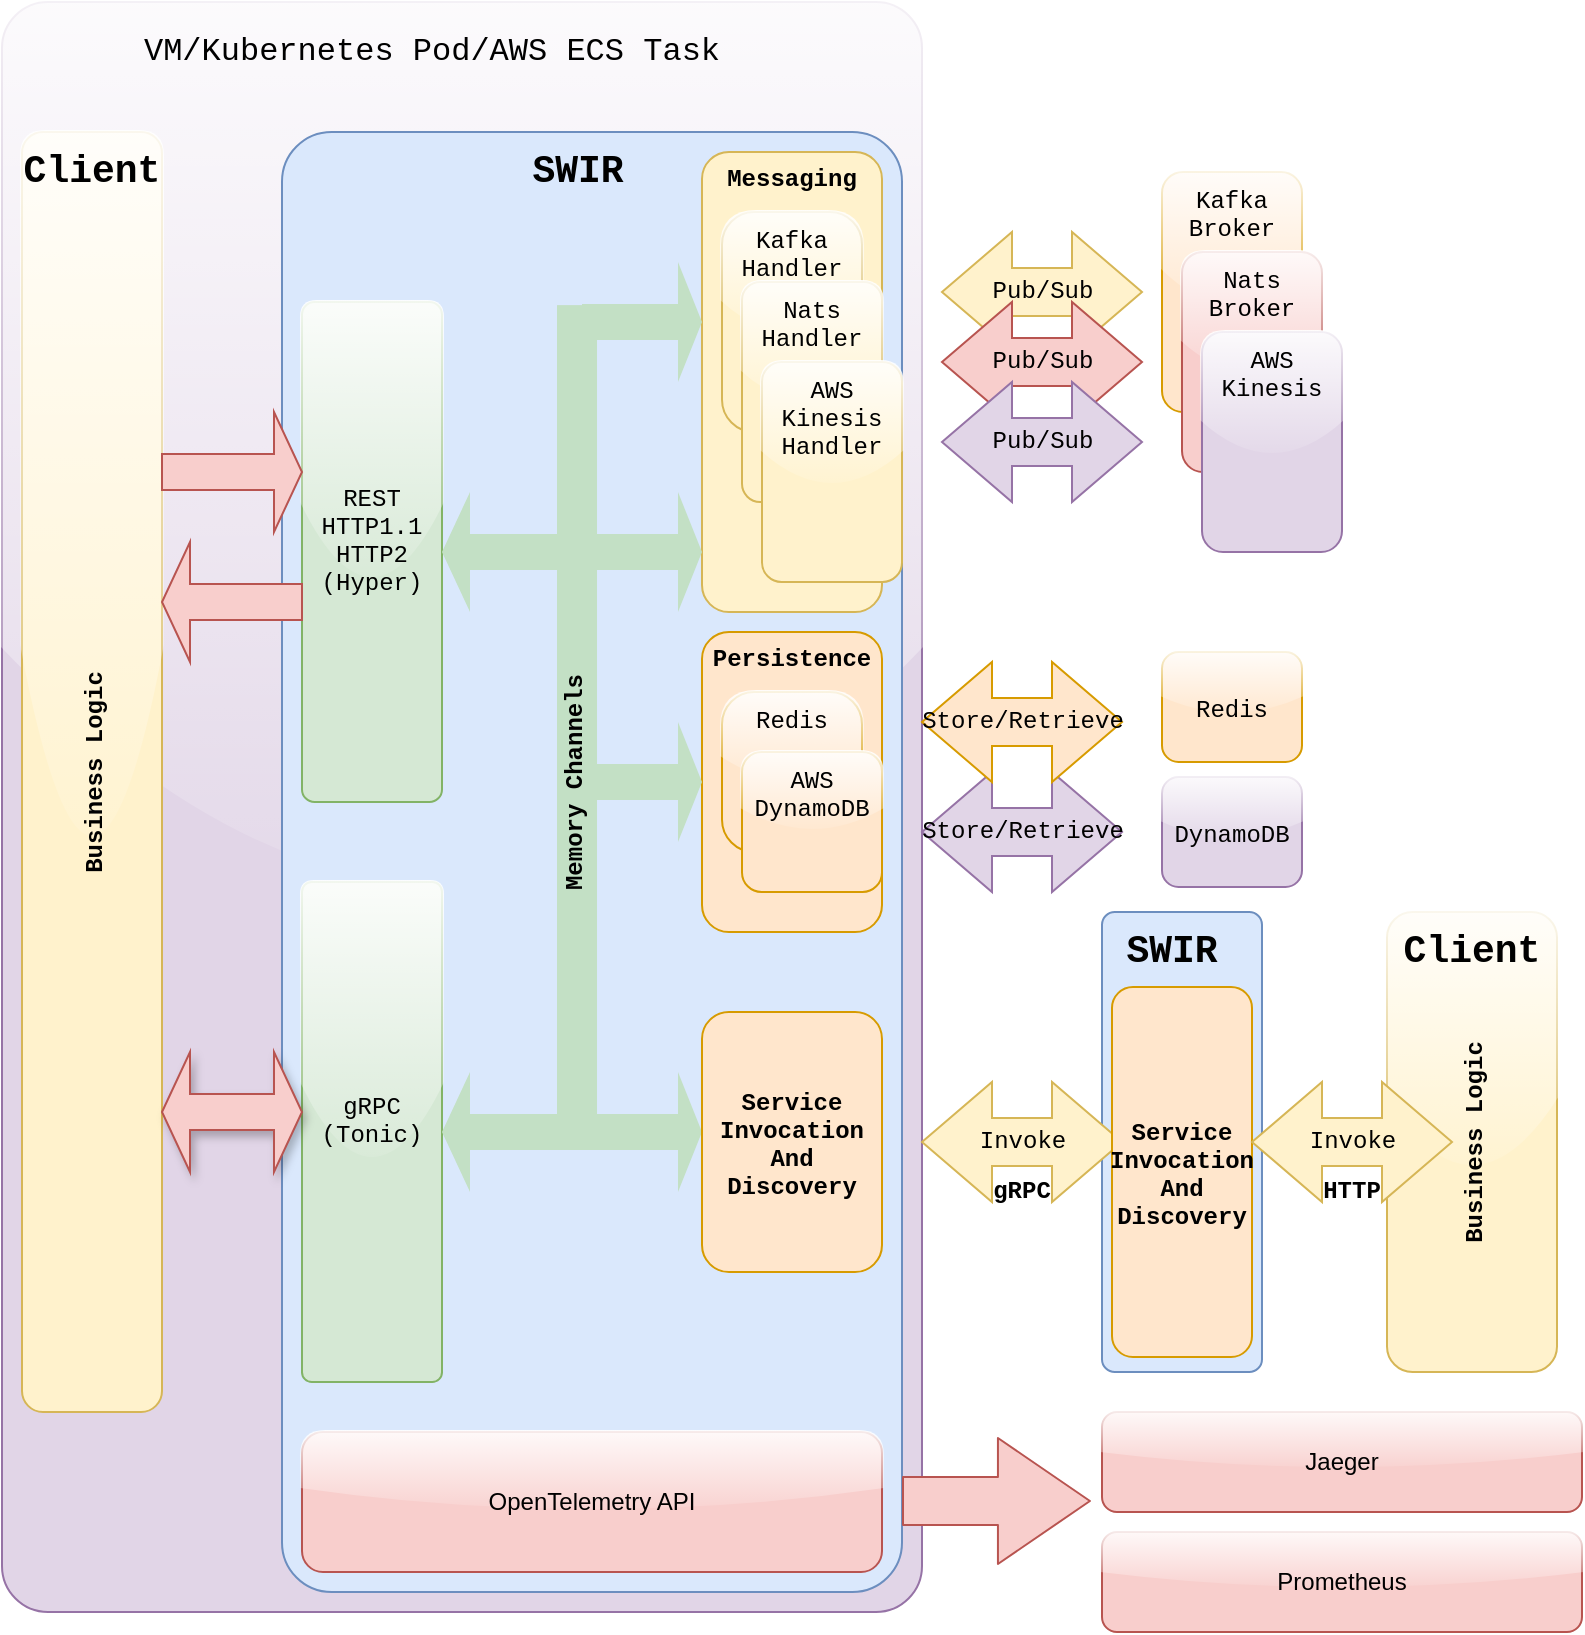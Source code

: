 <mxfile version="13.4.9" type="device"><diagram id="uGMfi56DCFaE5VcM8ewH" name="Page-1"><mxGraphModel dx="2894" dy="2171" grid="1" gridSize="10" guides="1" tooltips="1" connect="1" arrows="1" fold="1" page="1" pageScale="1" pageWidth="850" pageHeight="1100" math="0" shadow="0"><root><mxCell id="0"/><mxCell id="1" parent="0"/><mxCell id="KZw5_DYUvVxHB4XsVVuO-33" value="" style="rounded=1;whiteSpace=wrap;html=1;verticalAlign=top;arcSize=8;fillColor=#dae8fc;strokeColor=#6c8ebf;fontFamily=Courier New;" parent="1" vertex="1"><mxGeometry x="720" y="440" width="80" height="230" as="geometry"/></mxCell><mxCell id="9GM-SWxOKgrgmnYGOKq--68" value="" style="rounded=1;whiteSpace=wrap;html=1;arcSize=5;fillColor=#e1d5e7;strokeColor=#9673a6;labelBackgroundColor=none;glass=1;fontFamily=Courier New;" parent="1" vertex="1"><mxGeometry x="170" y="-15" width="460" height="805" as="geometry"/></mxCell><mxCell id="9GM-SWxOKgrgmnYGOKq--65" value="" style="rounded=1;whiteSpace=wrap;html=1;verticalAlign=top;arcSize=8;fillColor=#dae8fc;strokeColor=#6c8ebf;fontFamily=Courier New;" parent="1" vertex="1"><mxGeometry x="310" y="50" width="310" height="730" as="geometry"/></mxCell><mxCell id="yReZqvteyhOHRgd79SkU-11" value="Messaging" style="rounded=1;whiteSpace=wrap;html=1;fillColor=#fff2cc;strokeColor=#d6b656;align=center;horizontal=1;verticalAlign=top;fontFamily=Courier New;fontStyle=1" parent="1" vertex="1"><mxGeometry x="520" y="60" width="90" height="230" as="geometry"/></mxCell><mxCell id="9GM-SWxOKgrgmnYGOKq--18" value="Business Logic" style="rounded=1;fillColor=#fff2cc;strokeColor=#d6b656;glass=1;horizontal=0;fontFamily=Courier New;fontStyle=1" parent="1" vertex="1"><mxGeometry x="180" y="50" width="70" height="640" as="geometry"/></mxCell><mxCell id="9GM-SWxOKgrgmnYGOKq--19" value="REST&#xA;HTTP1.1&#xA;HTTP2&#xA;(Hyper)&#xA;" style="rounded=1;fillColor=#d5e8d4;strokeColor=#82b366;glass=1;arcSize=9;gradientColor=none;fontFamily=Courier New;" parent="1" vertex="1"><mxGeometry x="320" y="135" width="70" height="250" as="geometry"/></mxCell><mxCell id="9GM-SWxOKgrgmnYGOKq--39" value="gRPC&#xA;(Tonic)&#xA;" style="rounded=1;fillColor=#d5e8d4;strokeColor=#82b366;glass=1;arcSize=7;fontFamily=Courier New;" parent="1" vertex="1"><mxGeometry x="320" y="425" width="70" height="250" as="geometry"/></mxCell><mxCell id="9GM-SWxOKgrgmnYGOKq--50" value="Kafka&#xA;Handler&#xA;" style="rounded=1;fillColor=#fff2cc;strokeColor=#d6b656;glass=1;arcSize=23;shadow=0;comic=0;fontFamily=Courier New;verticalAlign=top;" parent="1" vertex="1"><mxGeometry x="530" y="90" width="70" height="110" as="geometry"/></mxCell><mxCell id="9GM-SWxOKgrgmnYGOKq--51" value="Nats&#xA;Handler&#xA;" style="rounded=1;fillColor=#fff2cc;strokeColor=#d6b656;glass=1;arcSize=13;fontFamily=Courier New;verticalAlign=top;" parent="1" vertex="1"><mxGeometry x="540" y="125" width="70" height="110" as="geometry"/></mxCell><mxCell id="9GM-SWxOKgrgmnYGOKq--54" value="Kafka&#xA;Broker" style="rounded=1;fillColor=#ffe6cc;strokeColor=#d79b00;glass=1;fontFamily=Courier New;verticalAlign=top;" parent="1" vertex="1"><mxGeometry x="750" y="70" width="70" height="120" as="geometry"/></mxCell><mxCell id="9GM-SWxOKgrgmnYGOKq--55" value="Nats&#xA;Broker&#xA;" style="rounded=1;fillColor=#f8cecc;strokeColor=#b85450;glass=1;fontFamily=Courier New;verticalAlign=top;" parent="1" vertex="1"><mxGeometry x="760" y="110" width="70" height="110" as="geometry"/></mxCell><mxCell id="9GM-SWxOKgrgmnYGOKq--57" value="AWS&#xA;Kinesis&#xA;" style="rounded=1;fillColor=#e1d5e7;strokeColor=#9673a6;glass=1;fontFamily=Courier New;verticalAlign=top;" parent="1" vertex="1"><mxGeometry x="770" y="150" width="70" height="110" as="geometry"/></mxCell><mxCell id="9GM-SWxOKgrgmnYGOKq--67" value="&lt;font size=&quot;1&quot;&gt;&lt;b&gt;&lt;font style=&quot;font-size: 19px&quot;&gt;SWIR&lt;/font&gt;&lt;/b&gt;&lt;/font&gt;" style="text;html=1;strokeColor=none;fillColor=none;align=center;verticalAlign=middle;whiteSpace=wrap;rounded=0;fontFamily=Courier New;" parent="1" vertex="1"><mxGeometry x="437.5" y="60" width="40" height="20" as="geometry"/></mxCell><mxCell id="9GM-SWxOKgrgmnYGOKq--69" value="&lt;div style=&quot;font-size: 16px&quot;&gt;&lt;font style=&quot;font-size: 16px&quot;&gt;VM/Kubernetes Pod/AWS ECS Task &lt;/font&gt;&lt;/div&gt;" style="text;html=1;strokeColor=none;fillColor=none;align=center;verticalAlign=middle;whiteSpace=wrap;rounded=0;fontFamily=Courier New;" parent="1" vertex="1"><mxGeometry x="215" width="340" height="20" as="geometry"/></mxCell><mxCell id="yReZqvteyhOHRgd79SkU-4" value="AWS&#xA;Kinesis&#xA;Handler&#xA;" style="rounded=1;fillColor=#fff2cc;strokeColor=#d6b656;glass=1;arcSize=14;fontFamily=Courier New;verticalAlign=top;" parent="1" vertex="1"><mxGeometry x="550" y="165" width="70" height="110" as="geometry"/></mxCell><mxCell id="yReZqvteyhOHRgd79SkU-6" value="Pub/Sub" style="html=1;shadow=0;dashed=0;align=center;verticalAlign=middle;shape=mxgraph.arrows2.twoWayArrow;dy=0.6;dx=35;fillColor=#fff2cc;strokeColor=#d6b656;fontFamily=Courier New;" parent="1" vertex="1"><mxGeometry x="640" y="100" width="100" height="60" as="geometry"/></mxCell><mxCell id="yReZqvteyhOHRgd79SkU-9" value="Pub/Sub" style="html=1;shadow=0;dashed=0;align=center;verticalAlign=middle;shape=mxgraph.arrows2.twoWayArrow;dy=0.6;dx=35;fillColor=#f8cecc;strokeColor=#b85450;fontFamily=Courier New;" parent="1" vertex="1"><mxGeometry x="640" y="135" width="100" height="60" as="geometry"/></mxCell><mxCell id="yReZqvteyhOHRgd79SkU-10" value="Pub/Sub" style="html=1;shadow=0;dashed=0;align=center;verticalAlign=middle;shape=mxgraph.arrows2.twoWayArrow;dy=0.6;dx=35;fillColor=#e1d5e7;strokeColor=#9673a6;fontFamily=Courier New;" parent="1" vertex="1"><mxGeometry x="640" y="175" width="100" height="60" as="geometry"/></mxCell><mxCell id="yReZqvteyhOHRgd79SkU-14" value="Persistence" style="rounded=1;whiteSpace=wrap;html=1;fillColor=#ffe6cc;strokeColor=#d79b00;align=center;horizontal=1;verticalAlign=top;fontFamily=Courier New;fontStyle=1" parent="1" vertex="1"><mxGeometry x="520" y="300" width="90" height="150" as="geometry"/></mxCell><mxCell id="yReZqvteyhOHRgd79SkU-15" value="Redis" style="rounded=1;fillColor=#ffe6cc;strokeColor=#d79b00;glass=1;arcSize=23;shadow=0;comic=0;fontFamily=Courier New;verticalAlign=top;" parent="1" vertex="1"><mxGeometry x="530" y="330" width="70" height="80" as="geometry"/></mxCell><mxCell id="yReZqvteyhOHRgd79SkU-17" value="AWS&#xA;DynamoDB&#xA;" style="rounded=1;fillColor=#ffe6cc;strokeColor=#d79b00;glass=1;arcSize=14;fontFamily=Courier New;verticalAlign=top;" parent="1" vertex="1"><mxGeometry x="540" y="360" width="70" height="70" as="geometry"/></mxCell><mxCell id="yReZqvteyhOHRgd79SkU-18" value="Redis" style="rounded=1;fillColor=#ffe6cc;strokeColor=#d79b00;glass=1;fontFamily=Courier New;" parent="1" vertex="1"><mxGeometry x="750" y="310" width="70" height="55" as="geometry"/></mxCell><mxCell id="yReZqvteyhOHRgd79SkU-20" value="DynamoDB" style="rounded=1;fillColor=#e1d5e7;strokeColor=#9673a6;glass=1;fontFamily=Courier New;" parent="1" vertex="1"><mxGeometry x="750" y="372.5" width="70" height="55" as="geometry"/></mxCell><mxCell id="yReZqvteyhOHRgd79SkU-21" value="Invoke" style="html=1;shadow=0;dashed=0;align=center;verticalAlign=middle;shape=mxgraph.arrows2.twoWayArrow;dy=0.6;dx=35;fillColor=#fff2cc;strokeColor=#d6b656;fontFamily=Courier New;" parent="1" vertex="1"><mxGeometry x="630" y="525" width="100" height="60" as="geometry"/></mxCell><mxCell id="yReZqvteyhOHRgd79SkU-23" value="Store/Retrieve" style="html=1;shadow=0;dashed=0;align=center;verticalAlign=middle;shape=mxgraph.arrows2.twoWayArrow;dy=0.6;dx=35;fillColor=#e1d5e7;strokeColor=#9673a6;fontFamily=Courier New;" parent="1" vertex="1"><mxGeometry x="630" y="370" width="100" height="60" as="geometry"/></mxCell><mxCell id="yReZqvteyhOHRgd79SkU-32" value="" style="rounded=0;glass=0;align=center;rotation=90;strokeWidth=1;fillColor=#C3E0C5;strokeColor=none;fontFamily=Courier New;horizontal=0;textDirection=rtl;fontStyle=1" parent="1" vertex="1"><mxGeometry x="249.49" y="334.58" width="416.04" height="20" as="geometry"/></mxCell><mxCell id="yReZqvteyhOHRgd79SkU-36" value="" style="shape=singleArrow;whiteSpace=wrap;html=1;rounded=0;glass=0;strokeWidth=1;align=center;fillColor=#C3E0C5;strokeColor=none;fontFamily=Courier New;" parent="1" vertex="1"><mxGeometry x="460" y="115" width="60" height="60" as="geometry"/></mxCell><mxCell id="yReZqvteyhOHRgd79SkU-37" value="" style="shape=singleArrow;direction=west;whiteSpace=wrap;html=1;rounded=0;glass=0;strokeWidth=1;align=center;fillColor=#C3E0C5;strokeColor=none;fontFamily=Courier New;" parent="1" vertex="1"><mxGeometry x="390" y="230" width="70" height="60" as="geometry"/></mxCell><mxCell id="yReZqvteyhOHRgd79SkU-39" value="" style="shape=singleArrow;whiteSpace=wrap;html=1;rounded=0;glass=0;strokeWidth=1;align=center;fillColor=#C3E0C5;strokeColor=none;fontFamily=Courier New;" parent="1" vertex="1"><mxGeometry x="460" y="230" width="60" height="60" as="geometry"/></mxCell><mxCell id="yReZqvteyhOHRgd79SkU-40" value="" style="shape=singleArrow;whiteSpace=wrap;html=1;rounded=0;glass=0;strokeWidth=1;align=center;fillColor=#C3E0C5;strokeColor=none;fontFamily=Courier New;" parent="1" vertex="1"><mxGeometry x="460" y="345" width="60" height="60" as="geometry"/></mxCell><mxCell id="yReZqvteyhOHRgd79SkU-41" value="" style="shape=singleArrow;whiteSpace=wrap;html=1;rounded=0;glass=0;strokeWidth=1;align=center;fillColor=#C3E0C5;strokeColor=none;fontFamily=Courier New;" parent="1" vertex="1"><mxGeometry x="460" y="520" width="60" height="60" as="geometry"/></mxCell><mxCell id="yReZqvteyhOHRgd79SkU-43" value="" style="shape=singleArrow;direction=west;whiteSpace=wrap;html=1;rounded=0;glass=0;strokeWidth=1;align=center;fillColor=#C3E0C5;strokeColor=none;fontFamily=Courier New;" parent="1" vertex="1"><mxGeometry x="390" y="520" width="70" height="60" as="geometry"/></mxCell><mxCell id="yReZqvteyhOHRgd79SkU-44" value="" style="shape=singleArrow;whiteSpace=wrap;html=1;rounded=0;glass=0;strokeWidth=1;align=center;fillColor=#f8cecc;strokeColor=#b85450;fontFamily=Courier New;" parent="1" vertex="1"><mxGeometry x="250" y="190" width="70" height="60" as="geometry"/></mxCell><mxCell id="yReZqvteyhOHRgd79SkU-46" value="" style="shape=singleArrow;whiteSpace=wrap;html=1;rounded=0;glass=0;strokeWidth=1;align=center;fillColor=#f8cecc;strokeColor=#b85450;rotation=-180;fontFamily=Courier New;" parent="1" vertex="1"><mxGeometry x="250" y="255" width="70" height="60" as="geometry"/></mxCell><mxCell id="yReZqvteyhOHRgd79SkU-47" value="" style="shape=doubleArrow;whiteSpace=wrap;html=1;rounded=0;shadow=1;glass=0;strokeWidth=1;fillColor=#f8cecc;align=center;strokeColor=#b85450;fontFamily=Courier New;" parent="1" vertex="1"><mxGeometry x="250" y="510" width="70" height="60" as="geometry"/></mxCell><mxCell id="yReZqvteyhOHRgd79SkU-48" value="&lt;font style=&quot;font-size: 19px&quot;&gt;&lt;span&gt;Client&lt;/span&gt;&lt;/font&gt;" style="text;html=1;strokeColor=none;fillColor=none;align=center;verticalAlign=middle;whiteSpace=wrap;rounded=0;fontStyle=1;fontFamily=Courier New;" parent="1" vertex="1"><mxGeometry x="195" y="60" width="40" height="20" as="geometry"/></mxCell><mxCell id="yReZqvteyhOHRgd79SkU-49" value="Memory Channels" style="text;strokeColor=none;fillColor=none;align=center;verticalAlign=middle;rounded=0;shadow=1;glass=0;fontFamily=Courier New;fontStyle=1;rotation=-90;" parent="1" vertex="1"><mxGeometry x="390" y="365" width="130" height="20" as="geometry"/></mxCell><mxCell id="KZw5_DYUvVxHB4XsVVuO-1" value="Service&#xA;Invocation&#xA;And&#xA;Discovery" style="rounded=1;fillColor=#ffe6cc;strokeColor=#d79b00;align=center;horizontal=1;verticalAlign=middle;fontFamily=Courier New;fontStyle=1" parent="1" vertex="1"><mxGeometry x="520" y="490" width="90" height="130" as="geometry"/></mxCell><mxCell id="KZw5_DYUvVxHB4XsVVuO-35" value="Business Logic" style="rounded=1;fillColor=#fff2cc;strokeColor=#d6b656;glass=1;horizontal=0;fontFamily=Courier New;fontStyle=1" parent="1" vertex="1"><mxGeometry x="862.5" y="440" width="85" height="230" as="geometry"/></mxCell><mxCell id="KZw5_DYUvVxHB4XsVVuO-40" value="&lt;font size=&quot;1&quot;&gt;&lt;b&gt;&lt;font style=&quot;font-size: 19px&quot;&gt;SWIR&lt;/font&gt;&lt;/b&gt;&lt;/font&gt;" style="text;html=1;strokeColor=none;fillColor=none;align=center;verticalAlign=middle;whiteSpace=wrap;rounded=0;fontFamily=Courier New;" parent="1" vertex="1"><mxGeometry x="735" y="450" width="40" height="20" as="geometry"/></mxCell><mxCell id="KZw5_DYUvVxHB4XsVVuO-57" value="&lt;font style=&quot;font-size: 19px&quot;&gt;&lt;span&gt;Client&lt;/span&gt;&lt;/font&gt;" style="text;html=1;strokeColor=none;fillColor=none;align=center;verticalAlign=middle;whiteSpace=wrap;rounded=0;fontStyle=1;fontFamily=Courier New;" parent="1" vertex="1"><mxGeometry x="885" y="450" width="40" height="20" as="geometry"/></mxCell><mxCell id="KZw5_DYUvVxHB4XsVVuO-59" value="Service&#xA;Invocation&#xA;And&#xA;Discovery" style="rounded=1;fillColor=#ffe6cc;strokeColor=#d79b00;align=center;horizontal=1;verticalAlign=middle;fontFamily=Courier New;fontStyle=1;" parent="1" vertex="1"><mxGeometry x="725" y="477.5" width="70" height="185" as="geometry"/></mxCell><mxCell id="KZw5_DYUvVxHB4XsVVuO-61" value="Invoke" style="html=1;shadow=0;dashed=0;align=center;verticalAlign=middle;shape=mxgraph.arrows2.twoWayArrow;dy=0.6;dx=35;fillColor=#fff2cc;strokeColor=#d6b656;fontFamily=Courier New;" parent="1" vertex="1"><mxGeometry x="795" y="525" width="100" height="60" as="geometry"/></mxCell><mxCell id="KZw5_DYUvVxHB4XsVVuO-62" value="&lt;b&gt;gRPC&lt;/b&gt;" style="text;html=1;strokeColor=none;fillColor=none;align=center;verticalAlign=middle;whiteSpace=wrap;rounded=0;fontFamily=Courier New;" parent="1" vertex="1"><mxGeometry x="660" y="570" width="40" height="20" as="geometry"/></mxCell><mxCell id="KZw5_DYUvVxHB4XsVVuO-63" value="&lt;b&gt;HTTP&lt;/b&gt;" style="text;html=1;strokeColor=none;fillColor=none;align=center;verticalAlign=middle;whiteSpace=wrap;rounded=0;fontFamily=Courier New;" parent="1" vertex="1"><mxGeometry x="825" y="570" width="40" height="20" as="geometry"/></mxCell><mxCell id="KZw5_DYUvVxHB4XsVVuO-65" value="Store/Retrieve" style="html=1;shadow=0;dashed=0;align=center;verticalAlign=middle;shape=mxgraph.arrows2.twoWayArrow;dy=0.6;dx=35;fillColor=#ffe6cc;strokeColor=#d79b00;fontFamily=Courier New;" parent="1" vertex="1"><mxGeometry x="630" y="315" width="100" height="60" as="geometry"/></mxCell><mxCell id="wXvVmhCRGoahh3bxGdC4-2" value="OpenTelemetry API" style="rounded=1;whiteSpace=wrap;html=1;fillColor=#f8cecc;strokeColor=#b85450;glass=1;" vertex="1" parent="1"><mxGeometry x="320" y="700" width="290" height="70" as="geometry"/></mxCell><mxCell id="wXvVmhCRGoahh3bxGdC4-3" value="Jaeger " style="rounded=1;whiteSpace=wrap;html=1;fillColor=#f8cecc;strokeColor=#b85450;glass=1;" vertex="1" parent="1"><mxGeometry x="720" y="690" width="240" height="50" as="geometry"/></mxCell><mxCell id="wXvVmhCRGoahh3bxGdC4-4" value="Prometheus" style="rounded=1;whiteSpace=wrap;html=1;fillColor=#f8cecc;strokeColor=#b85450;glass=1;" vertex="1" parent="1"><mxGeometry x="720" y="750" width="240" height="50" as="geometry"/></mxCell><mxCell id="wXvVmhCRGoahh3bxGdC4-5" value="" style="shape=flexArrow;endArrow=classic;html=1;endWidth=38;endSize=15;width=24;fillColor=#f8cecc;strokeColor=#b85450;sketch=0;shadow=0;" edge="1" parent="1"><mxGeometry width="50" height="50" relative="1" as="geometry"><mxPoint x="620" y="734.5" as="sourcePoint"/><mxPoint x="714.47" y="734.5" as="targetPoint"/></mxGeometry></mxCell></root></mxGraphModel></diagram></mxfile>